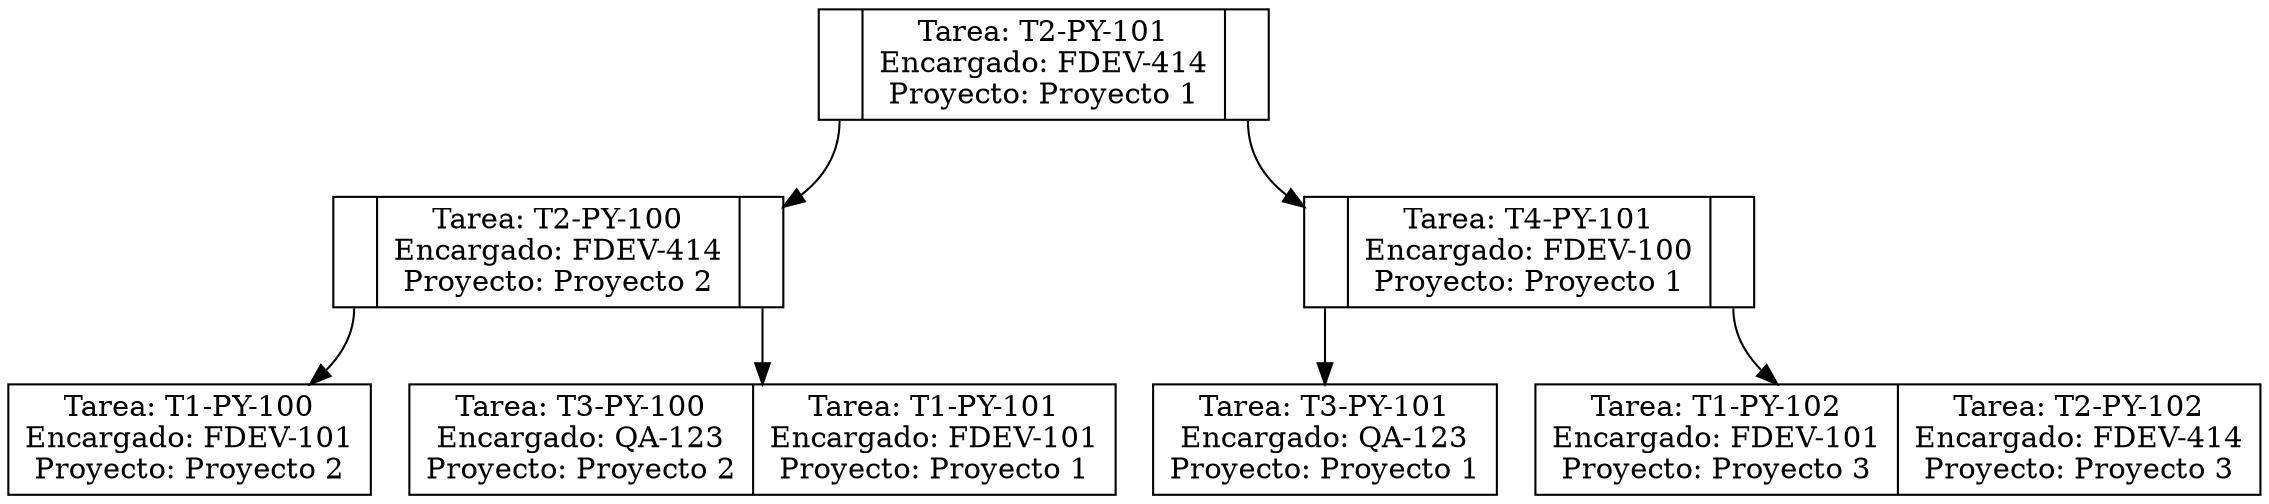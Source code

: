 digraph arbol { 
node[shape=record]R1539[label="<C1>|Tarea: T2-PY-101\nEncargado: FDEV-414\nProyecto: Proyecto 1|<C2>"];
R538[label="<C1>|Tarea: T2-PY-100\nEncargado: FDEV-414\nProyecto: Proyecto 2|<C2>"];
R537[label="Tarea: T1-PY-100\nEncargado: FDEV-101\nProyecto: Proyecto 2"];
R539[label="Tarea: T3-PY-100\nEncargado: QA-123\nProyecto: Proyecto 2|Tarea: T1-PY-101\nEncargado: FDEV-101\nProyecto: Proyecto 1"];
R1541[label="<C1>|Tarea: T4-PY-101\nEncargado: FDEV-100\nProyecto: Proyecto 1|<C2>"];
R1540[label="Tarea: T3-PY-101\nEncargado: QA-123\nProyecto: Proyecto 1"];
R2539[label="Tarea: T1-PY-102\nEncargado: FDEV-101\nProyecto: Proyecto 3|Tarea: T2-PY-102\nEncargado: FDEV-414\nProyecto: Proyecto 3"];
R1539:C1 -> R538;
R538:C1 -> R537;
R538:C2 -> R539;
R1539:C2 -> R1541;
R1541:C1 -> R1540;
R1541:C2 -> R2539;
}